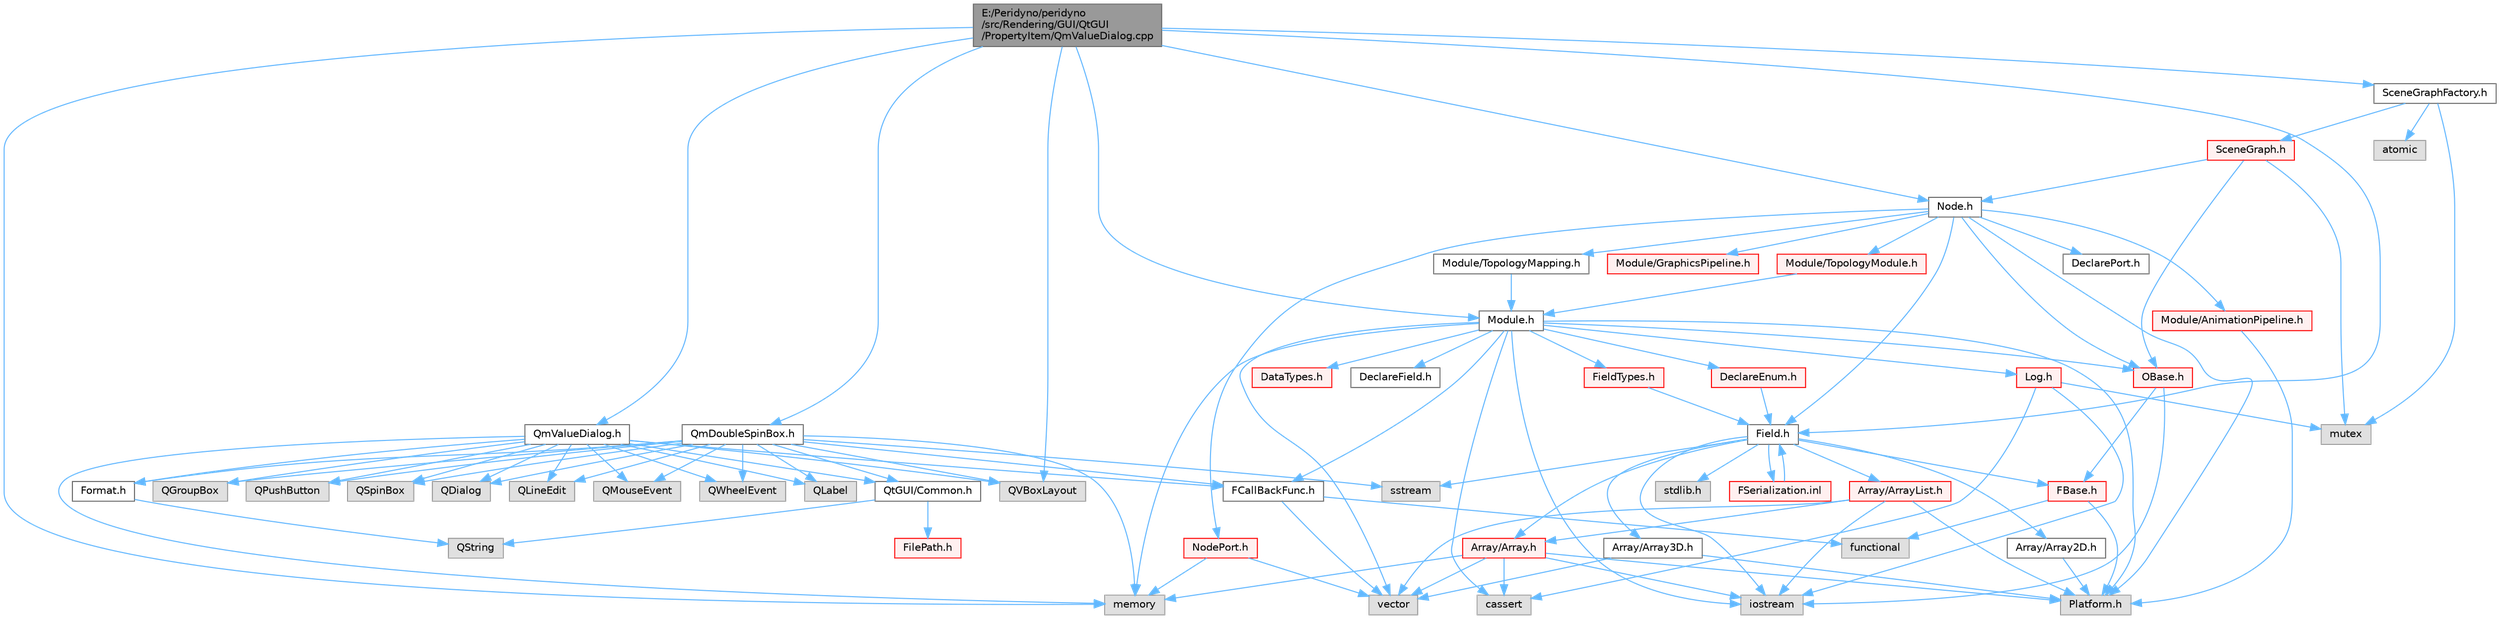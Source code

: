 digraph "E:/Peridyno/peridyno/src/Rendering/GUI/QtGUI/PropertyItem/QmValueDialog.cpp"
{
 // LATEX_PDF_SIZE
  bgcolor="transparent";
  edge [fontname=Helvetica,fontsize=10,labelfontname=Helvetica,labelfontsize=10];
  node [fontname=Helvetica,fontsize=10,shape=box,height=0.2,width=0.4];
  Node1 [id="Node000001",label="E:/Peridyno/peridyno\l/src/Rendering/GUI/QtGUI\l/PropertyItem/QmValueDialog.cpp",height=0.2,width=0.4,color="gray40", fillcolor="grey60", style="filled", fontcolor="black",tooltip=" "];
  Node1 -> Node2 [id="edge1_Node000001_Node000002",color="steelblue1",style="solid",tooltip=" "];
  Node2 [id="Node000002",label="QmValueDialog.h",height=0.2,width=0.4,color="grey40", fillcolor="white", style="filled",URL="$_qm_value_dialog_8h.html",tooltip=" "];
  Node2 -> Node3 [id="edge2_Node000002_Node000003",color="steelblue1",style="solid",tooltip=" "];
  Node3 [id="Node000003",label="QGroupBox",height=0.2,width=0.4,color="grey60", fillcolor="#E0E0E0", style="filled",tooltip=" "];
  Node2 -> Node4 [id="edge3_Node000002_Node000004",color="steelblue1",style="solid",tooltip=" "];
  Node4 [id="Node000004",label="QPushButton",height=0.2,width=0.4,color="grey60", fillcolor="#E0E0E0", style="filled",tooltip=" "];
  Node2 -> Node5 [id="edge4_Node000002_Node000005",color="steelblue1",style="solid",tooltip=" "];
  Node5 [id="Node000005",label="QSpinBox",height=0.2,width=0.4,color="grey60", fillcolor="#E0E0E0", style="filled",tooltip=" "];
  Node2 -> Node6 [id="edge5_Node000002_Node000006",color="steelblue1",style="solid",tooltip=" "];
  Node6 [id="Node000006",label="QDialog",height=0.2,width=0.4,color="grey60", fillcolor="#E0E0E0", style="filled",tooltip=" "];
  Node2 -> Node7 [id="edge6_Node000002_Node000007",color="steelblue1",style="solid",tooltip=" "];
  Node7 [id="Node000007",label="QLineEdit",height=0.2,width=0.4,color="grey60", fillcolor="#E0E0E0", style="filled",tooltip=" "];
  Node2 -> Node8 [id="edge7_Node000002_Node000008",color="steelblue1",style="solid",tooltip=" "];
  Node8 [id="Node000008",label="QMouseEvent",height=0.2,width=0.4,color="grey60", fillcolor="#E0E0E0", style="filled",tooltip=" "];
  Node2 -> Node9 [id="edge8_Node000002_Node000009",color="steelblue1",style="solid",tooltip=" "];
  Node9 [id="Node000009",label="QWheelEvent",height=0.2,width=0.4,color="grey60", fillcolor="#E0E0E0", style="filled",tooltip=" "];
  Node2 -> Node10 [id="edge9_Node000002_Node000010",color="steelblue1",style="solid",tooltip=" "];
  Node10 [id="Node000010",label="QLabel",height=0.2,width=0.4,color="grey60", fillcolor="#E0E0E0", style="filled",tooltip=" "];
  Node2 -> Node11 [id="edge10_Node000002_Node000011",color="steelblue1",style="solid",tooltip=" "];
  Node11 [id="Node000011",label="QVBoxLayout",height=0.2,width=0.4,color="grey60", fillcolor="#E0E0E0", style="filled",tooltip=" "];
  Node2 -> Node12 [id="edge11_Node000002_Node000012",color="steelblue1",style="solid",tooltip=" "];
  Node12 [id="Node000012",label="Format.h",height=0.2,width=0.4,color="grey40", fillcolor="white", style="filled",URL="$_format_8h.html",tooltip=" "];
  Node12 -> Node13 [id="edge12_Node000012_Node000013",color="steelblue1",style="solid",tooltip=" "];
  Node13 [id="Node000013",label="QString",height=0.2,width=0.4,color="grey60", fillcolor="#E0E0E0", style="filled",tooltip=" "];
  Node2 -> Node14 [id="edge13_Node000002_Node000014",color="steelblue1",style="solid",tooltip=" "];
  Node14 [id="Node000014",label="FCallBackFunc.h",height=0.2,width=0.4,color="grey40", fillcolor="white", style="filled",URL="$_f_callback_func_8h.html",tooltip=" "];
  Node14 -> Node15 [id="edge14_Node000014_Node000015",color="steelblue1",style="solid",tooltip=" "];
  Node15 [id="Node000015",label="vector",height=0.2,width=0.4,color="grey60", fillcolor="#E0E0E0", style="filled",tooltip=" "];
  Node14 -> Node16 [id="edge15_Node000014_Node000016",color="steelblue1",style="solid",tooltip=" "];
  Node16 [id="Node000016",label="functional",height=0.2,width=0.4,color="grey60", fillcolor="#E0E0E0", style="filled",tooltip=" "];
  Node2 -> Node17 [id="edge16_Node000002_Node000017",color="steelblue1",style="solid",tooltip=" "];
  Node17 [id="Node000017",label="QtGUI/Common.h",height=0.2,width=0.4,color="grey40", fillcolor="white", style="filled",URL="$_common_8h.html",tooltip=" "];
  Node17 -> Node13 [id="edge17_Node000017_Node000013",color="steelblue1",style="solid",tooltip=" "];
  Node17 -> Node18 [id="edge18_Node000017_Node000018",color="steelblue1",style="solid",tooltip=" "];
  Node18 [id="Node000018",label="FilePath.h",height=0.2,width=0.4,color="red", fillcolor="#FFF0F0", style="filled",URL="$_file_path_8h.html",tooltip=" "];
  Node2 -> Node20 [id="edge19_Node000002_Node000020",color="steelblue1",style="solid",tooltip=" "];
  Node20 [id="Node000020",label="memory",height=0.2,width=0.4,color="grey60", fillcolor="#E0E0E0", style="filled",tooltip=" "];
  Node1 -> Node21 [id="edge20_Node000001_Node000021",color="steelblue1",style="solid",tooltip=" "];
  Node21 [id="Node000021",label="Module.h",height=0.2,width=0.4,color="grey40", fillcolor="white", style="filled",URL="$_module_8h.html",tooltip=" "];
  Node21 -> Node22 [id="edge21_Node000021_Node000022",color="steelblue1",style="solid",tooltip=" "];
  Node22 [id="Node000022",label="Platform.h",height=0.2,width=0.4,color="grey60", fillcolor="#E0E0E0", style="filled",tooltip=" "];
  Node21 -> Node20 [id="edge22_Node000021_Node000020",color="steelblue1",style="solid",tooltip=" "];
  Node21 -> Node15 [id="edge23_Node000021_Node000015",color="steelblue1",style="solid",tooltip=" "];
  Node21 -> Node23 [id="edge24_Node000021_Node000023",color="steelblue1",style="solid",tooltip=" "];
  Node23 [id="Node000023",label="cassert",height=0.2,width=0.4,color="grey60", fillcolor="#E0E0E0", style="filled",tooltip=" "];
  Node21 -> Node24 [id="edge25_Node000021_Node000024",color="steelblue1",style="solid",tooltip=" "];
  Node24 [id="Node000024",label="iostream",height=0.2,width=0.4,color="grey60", fillcolor="#E0E0E0", style="filled",tooltip=" "];
  Node21 -> Node25 [id="edge26_Node000021_Node000025",color="steelblue1",style="solid",tooltip=" "];
  Node25 [id="Node000025",label="OBase.h",height=0.2,width=0.4,color="red", fillcolor="#FFF0F0", style="filled",URL="$_o_base_8h.html",tooltip=" "];
  Node25 -> Node24 [id="edge27_Node000025_Node000024",color="steelblue1",style="solid",tooltip=" "];
  Node25 -> Node26 [id="edge28_Node000025_Node000026",color="steelblue1",style="solid",tooltip=" "];
  Node26 [id="Node000026",label="FBase.h",height=0.2,width=0.4,color="red", fillcolor="#FFF0F0", style="filled",URL="$_f_base_8h.html",tooltip=" "];
  Node26 -> Node22 [id="edge29_Node000026_Node000022",color="steelblue1",style="solid",tooltip=" "];
  Node26 -> Node16 [id="edge30_Node000026_Node000016",color="steelblue1",style="solid",tooltip=" "];
  Node21 -> Node34 [id="edge31_Node000021_Node000034",color="steelblue1",style="solid",tooltip=" "];
  Node34 [id="Node000034",label="Log.h",height=0.2,width=0.4,color="red", fillcolor="#FFF0F0", style="filled",URL="$_log_8h.html",tooltip=" "];
  Node34 -> Node35 [id="edge32_Node000034_Node000035",color="steelblue1",style="solid",tooltip=" "];
  Node35 [id="Node000035",label="mutex",height=0.2,width=0.4,color="grey60", fillcolor="#E0E0E0", style="filled",tooltip=" "];
  Node34 -> Node24 [id="edge33_Node000034_Node000024",color="steelblue1",style="solid",tooltip=" "];
  Node34 -> Node23 [id="edge34_Node000034_Node000023",color="steelblue1",style="solid",tooltip=" "];
  Node21 -> Node42 [id="edge35_Node000021_Node000042",color="steelblue1",style="solid",tooltip=" "];
  Node42 [id="Node000042",label="DataTypes.h",height=0.2,width=0.4,color="red", fillcolor="#FFF0F0", style="filled",URL="$_data_types_8h.html",tooltip=" "];
  Node21 -> Node83 [id="edge36_Node000021_Node000083",color="steelblue1",style="solid",tooltip=" "];
  Node83 [id="Node000083",label="DeclareEnum.h",height=0.2,width=0.4,color="red", fillcolor="#FFF0F0", style="filled",URL="$_declare_enum_8h.html",tooltip=" "];
  Node83 -> Node84 [id="edge37_Node000083_Node000084",color="steelblue1",style="solid",tooltip=" "];
  Node84 [id="Node000084",label="Field.h",height=0.2,width=0.4,color="grey40", fillcolor="white", style="filled",URL="$_field_8h.html",tooltip=" "];
  Node84 -> Node24 [id="edge38_Node000084_Node000024",color="steelblue1",style="solid",tooltip=" "];
  Node84 -> Node85 [id="edge39_Node000084_Node000085",color="steelblue1",style="solid",tooltip=" "];
  Node85 [id="Node000085",label="stdlib.h",height=0.2,width=0.4,color="grey60", fillcolor="#E0E0E0", style="filled",tooltip=" "];
  Node84 -> Node86 [id="edge40_Node000084_Node000086",color="steelblue1",style="solid",tooltip=" "];
  Node86 [id="Node000086",label="sstream",height=0.2,width=0.4,color="grey60", fillcolor="#E0E0E0", style="filled",tooltip=" "];
  Node84 -> Node26 [id="edge41_Node000084_Node000026",color="steelblue1",style="solid",tooltip=" "];
  Node84 -> Node87 [id="edge42_Node000084_Node000087",color="steelblue1",style="solid",tooltip=" "];
  Node87 [id="Node000087",label="Array/Array.h",height=0.2,width=0.4,color="red", fillcolor="#FFF0F0", style="filled",URL="$_array_8h.html",tooltip=" "];
  Node87 -> Node22 [id="edge43_Node000087_Node000022",color="steelblue1",style="solid",tooltip=" "];
  Node87 -> Node23 [id="edge44_Node000087_Node000023",color="steelblue1",style="solid",tooltip=" "];
  Node87 -> Node15 [id="edge45_Node000087_Node000015",color="steelblue1",style="solid",tooltip=" "];
  Node87 -> Node24 [id="edge46_Node000087_Node000024",color="steelblue1",style="solid",tooltip=" "];
  Node87 -> Node20 [id="edge47_Node000087_Node000020",color="steelblue1",style="solid",tooltip=" "];
  Node84 -> Node88 [id="edge48_Node000084_Node000088",color="steelblue1",style="solid",tooltip=" "];
  Node88 [id="Node000088",label="Array/Array2D.h",height=0.2,width=0.4,color="grey40", fillcolor="white", style="filled",URL="$_array2_d_8h.html",tooltip=" "];
  Node88 -> Node22 [id="edge49_Node000088_Node000022",color="steelblue1",style="solid",tooltip=" "];
  Node84 -> Node89 [id="edge50_Node000084_Node000089",color="steelblue1",style="solid",tooltip=" "];
  Node89 [id="Node000089",label="Array/Array3D.h",height=0.2,width=0.4,color="grey40", fillcolor="white", style="filled",URL="$_array3_d_8h.html",tooltip=" "];
  Node89 -> Node22 [id="edge51_Node000089_Node000022",color="steelblue1",style="solid",tooltip=" "];
  Node89 -> Node15 [id="edge52_Node000089_Node000015",color="steelblue1",style="solid",tooltip=" "];
  Node84 -> Node90 [id="edge53_Node000084_Node000090",color="steelblue1",style="solid",tooltip=" "];
  Node90 [id="Node000090",label="Array/ArrayList.h",height=0.2,width=0.4,color="red", fillcolor="#FFF0F0", style="filled",URL="$_array_list_8h.html",tooltip=" "];
  Node90 -> Node15 [id="edge54_Node000090_Node000015",color="steelblue1",style="solid",tooltip=" "];
  Node90 -> Node24 [id="edge55_Node000090_Node000024",color="steelblue1",style="solid",tooltip=" "];
  Node90 -> Node22 [id="edge56_Node000090_Node000022",color="steelblue1",style="solid",tooltip=" "];
  Node90 -> Node87 [id="edge57_Node000090_Node000087",color="steelblue1",style="solid",tooltip=" "];
  Node84 -> Node96 [id="edge58_Node000084_Node000096",color="steelblue1",style="solid",tooltip=" "];
  Node96 [id="Node000096",label="FSerialization.inl",height=0.2,width=0.4,color="red", fillcolor="#FFF0F0", style="filled",URL="$_f_serialization_8inl.html",tooltip=" "];
  Node96 -> Node84 [id="edge59_Node000096_Node000084",color="steelblue1",style="solid",tooltip=" "];
  Node21 -> Node100 [id="edge60_Node000021_Node000100",color="steelblue1",style="solid",tooltip=" "];
  Node100 [id="Node000100",label="DeclareField.h",height=0.2,width=0.4,color="grey40", fillcolor="white", style="filled",URL="$_declare_field_8h.html",tooltip=" "];
  Node21 -> Node14 [id="edge61_Node000021_Node000014",color="steelblue1",style="solid",tooltip=" "];
  Node21 -> Node101 [id="edge62_Node000021_Node000101",color="steelblue1",style="solid",tooltip=" "];
  Node101 [id="Node000101",label="FieldTypes.h",height=0.2,width=0.4,color="red", fillcolor="#FFF0F0", style="filled",URL="$_field_types_8h.html",tooltip=" "];
  Node101 -> Node84 [id="edge63_Node000101_Node000084",color="steelblue1",style="solid",tooltip=" "];
  Node1 -> Node103 [id="edge64_Node000001_Node000103",color="steelblue1",style="solid",tooltip=" "];
  Node103 [id="Node000103",label="Node.h",height=0.2,width=0.4,color="grey40", fillcolor="white", style="filled",URL="$_node_8h.html",tooltip=" "];
  Node103 -> Node25 [id="edge65_Node000103_Node000025",color="steelblue1",style="solid",tooltip=" "];
  Node103 -> Node84 [id="edge66_Node000103_Node000084",color="steelblue1",style="solid",tooltip=" "];
  Node103 -> Node22 [id="edge67_Node000103_Node000022",color="steelblue1",style="solid",tooltip=" "];
  Node103 -> Node104 [id="edge68_Node000103_Node000104",color="steelblue1",style="solid",tooltip=" "];
  Node104 [id="Node000104",label="DeclarePort.h",height=0.2,width=0.4,color="grey40", fillcolor="white", style="filled",URL="$_declare_port_8h.html",tooltip=" "];
  Node103 -> Node105 [id="edge69_Node000103_Node000105",color="steelblue1",style="solid",tooltip=" "];
  Node105 [id="Node000105",label="NodePort.h",height=0.2,width=0.4,color="red", fillcolor="#FFF0F0", style="filled",URL="$_node_port_8h.html",tooltip=" "];
  Node105 -> Node15 [id="edge70_Node000105_Node000015",color="steelblue1",style="solid",tooltip=" "];
  Node105 -> Node20 [id="edge71_Node000105_Node000020",color="steelblue1",style="solid",tooltip=" "];
  Node103 -> Node106 [id="edge72_Node000103_Node000106",color="steelblue1",style="solid",tooltip=" "];
  Node106 [id="Node000106",label="Module/TopologyModule.h",height=0.2,width=0.4,color="red", fillcolor="#FFF0F0", style="filled",URL="$_topology_module_8h.html",tooltip=" "];
  Node106 -> Node21 [id="edge73_Node000106_Node000021",color="steelblue1",style="solid",tooltip=" "];
  Node103 -> Node107 [id="edge74_Node000103_Node000107",color="steelblue1",style="solid",tooltip=" "];
  Node107 [id="Node000107",label="Module/TopologyMapping.h",height=0.2,width=0.4,color="grey40", fillcolor="white", style="filled",URL="$_topology_mapping_8h.html",tooltip=" "];
  Node107 -> Node21 [id="edge75_Node000107_Node000021",color="steelblue1",style="solid",tooltip=" "];
  Node103 -> Node108 [id="edge76_Node000103_Node000108",color="steelblue1",style="solid",tooltip=" "];
  Node108 [id="Node000108",label="Module/AnimationPipeline.h",height=0.2,width=0.4,color="red", fillcolor="#FFF0F0", style="filled",URL="$_animation_pipeline_8h.html",tooltip=" "];
  Node108 -> Node22 [id="edge77_Node000108_Node000022",color="steelblue1",style="solid",tooltip=" "];
  Node103 -> Node110 [id="edge78_Node000103_Node000110",color="steelblue1",style="solid",tooltip=" "];
  Node110 [id="Node000110",label="Module/GraphicsPipeline.h",height=0.2,width=0.4,color="red", fillcolor="#FFF0F0", style="filled",URL="$_graphics_pipeline_8h.html",tooltip=" "];
  Node1 -> Node84 [id="edge79_Node000001_Node000084",color="steelblue1",style="solid",tooltip=" "];
  Node1 -> Node111 [id="edge80_Node000001_Node000111",color="steelblue1",style="solid",tooltip=" "];
  Node111 [id="Node000111",label="SceneGraphFactory.h",height=0.2,width=0.4,color="grey40", fillcolor="white", style="filled",URL="$_scene_graph_factory_8h.html",tooltip=" "];
  Node111 -> Node32 [id="edge81_Node000111_Node000032",color="steelblue1",style="solid",tooltip=" "];
  Node32 [id="Node000032",label="atomic",height=0.2,width=0.4,color="grey60", fillcolor="#E0E0E0", style="filled",tooltip=" "];
  Node111 -> Node35 [id="edge82_Node000111_Node000035",color="steelblue1",style="solid",tooltip=" "];
  Node111 -> Node112 [id="edge83_Node000111_Node000112",color="steelblue1",style="solid",tooltip=" "];
  Node112 [id="Node000112",label="SceneGraph.h",height=0.2,width=0.4,color="red", fillcolor="#FFF0F0", style="filled",URL="$_scene_graph_8h.html",tooltip=" "];
  Node112 -> Node25 [id="edge84_Node000112_Node000025",color="steelblue1",style="solid",tooltip=" "];
  Node112 -> Node103 [id="edge85_Node000112_Node000103",color="steelblue1",style="solid",tooltip=" "];
  Node112 -> Node35 [id="edge86_Node000112_Node000035",color="steelblue1",style="solid",tooltip=" "];
  Node1 -> Node11 [id="edge87_Node000001_Node000011",color="steelblue1",style="solid",tooltip=" "];
  Node1 -> Node20 [id="edge88_Node000001_Node000020",color="steelblue1",style="solid",tooltip=" "];
  Node1 -> Node122 [id="edge89_Node000001_Node000122",color="steelblue1",style="solid",tooltip=" "];
  Node122 [id="Node000122",label="QmDoubleSpinBox.h",height=0.2,width=0.4,color="grey40", fillcolor="white", style="filled",URL="$_qm_double_spin_box_8h.html",tooltip=" "];
  Node122 -> Node3 [id="edge90_Node000122_Node000003",color="steelblue1",style="solid",tooltip=" "];
  Node122 -> Node4 [id="edge91_Node000122_Node000004",color="steelblue1",style="solid",tooltip=" "];
  Node122 -> Node5 [id="edge92_Node000122_Node000005",color="steelblue1",style="solid",tooltip=" "];
  Node122 -> Node6 [id="edge93_Node000122_Node000006",color="steelblue1",style="solid",tooltip=" "];
  Node122 -> Node7 [id="edge94_Node000122_Node000007",color="steelblue1",style="solid",tooltip=" "];
  Node122 -> Node8 [id="edge95_Node000122_Node000008",color="steelblue1",style="solid",tooltip=" "];
  Node122 -> Node9 [id="edge96_Node000122_Node000009",color="steelblue1",style="solid",tooltip=" "];
  Node122 -> Node10 [id="edge97_Node000122_Node000010",color="steelblue1",style="solid",tooltip=" "];
  Node122 -> Node11 [id="edge98_Node000122_Node000011",color="steelblue1",style="solid",tooltip=" "];
  Node122 -> Node12 [id="edge99_Node000122_Node000012",color="steelblue1",style="solid",tooltip=" "];
  Node122 -> Node14 [id="edge100_Node000122_Node000014",color="steelblue1",style="solid",tooltip=" "];
  Node122 -> Node17 [id="edge101_Node000122_Node000017",color="steelblue1",style="solid",tooltip=" "];
  Node122 -> Node20 [id="edge102_Node000122_Node000020",color="steelblue1",style="solid",tooltip=" "];
  Node122 -> Node86 [id="edge103_Node000122_Node000086",color="steelblue1",style="solid",tooltip=" "];
}
